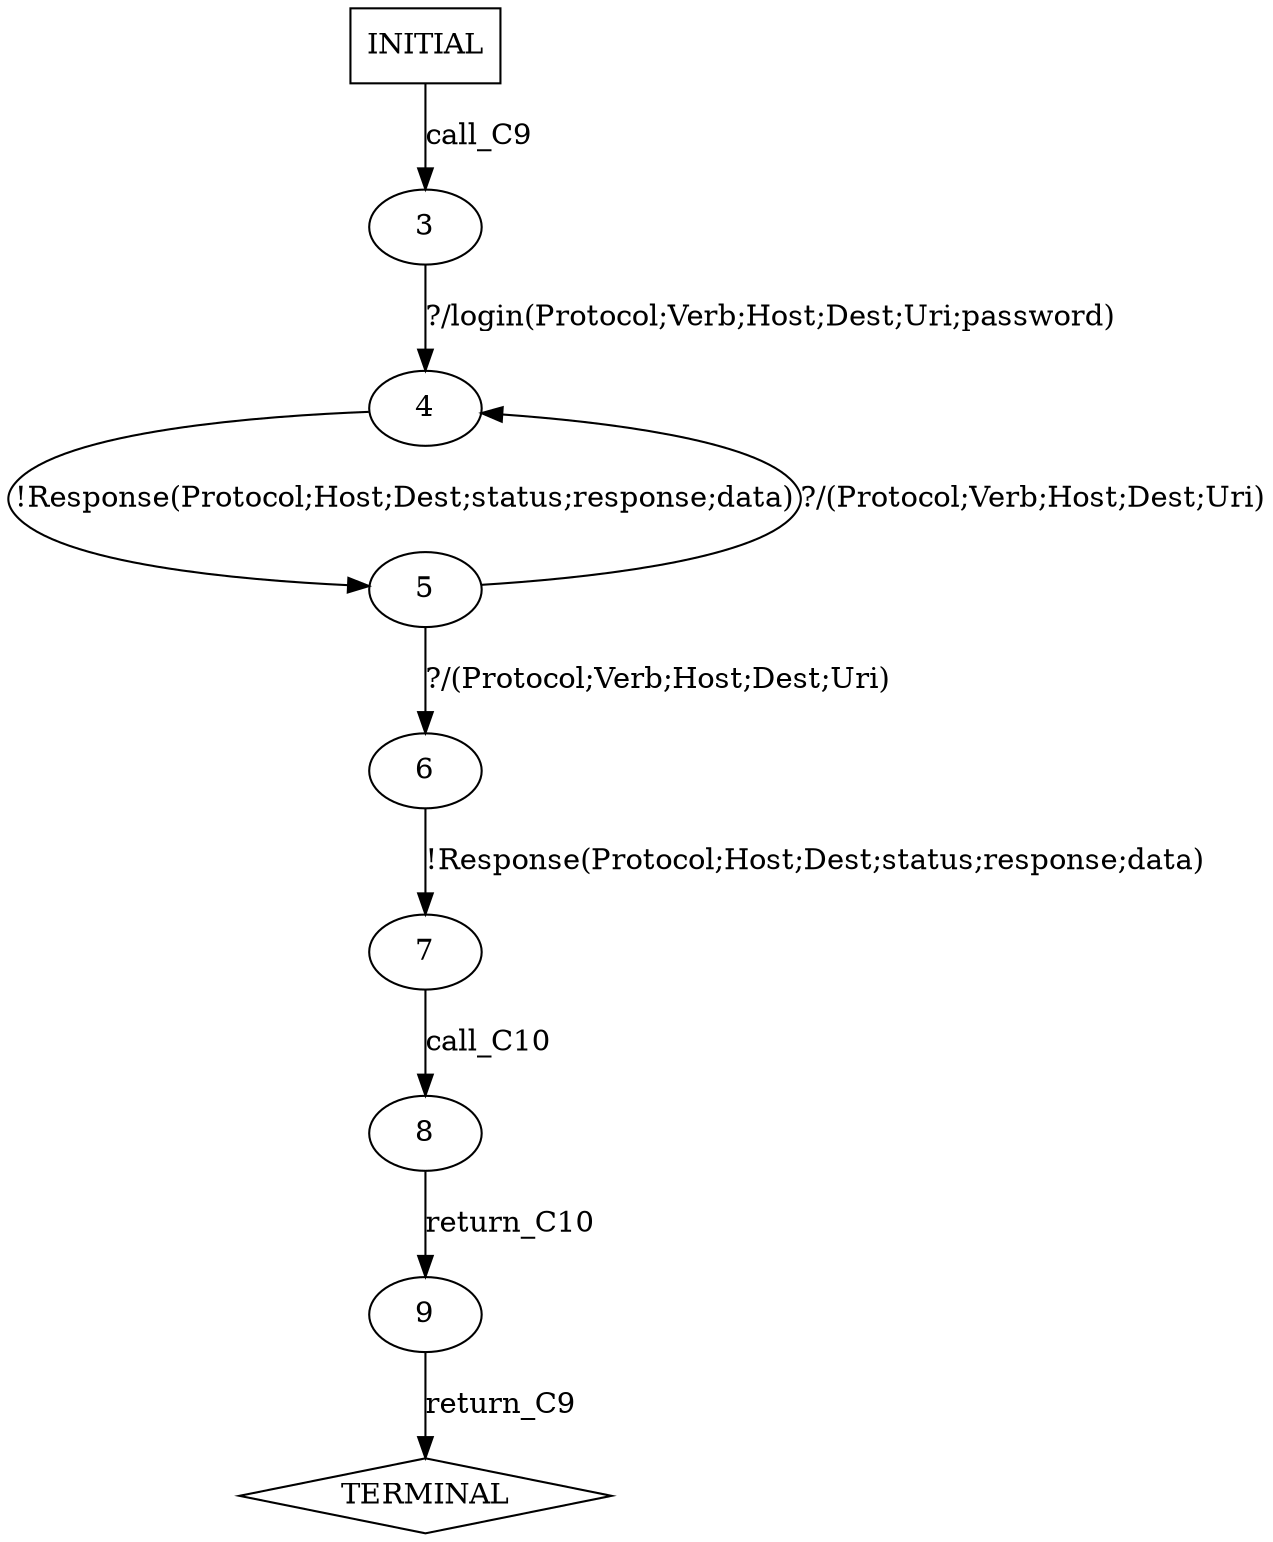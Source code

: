 digraph G {
  0 [label="INITIAL",shape=box];
  1 [label="TERMINAL",shape=diamond];
  3 [label="3"];
  4 [label="4"];
  5 [label="5"];
  6 [label="6"];
  7 [label="7"];
  8 [label="8"];
  9 [label="9"];
0->3  [label="call_C9"];
3->4 [label="?/login(Protocol;Verb;Host;Dest;Uri;password)"];
4->5 [label="!Response(Protocol;Host;Dest;status;response;data)"];
5->4 [label="?/(Protocol;Verb;Host;Dest;Uri)"];
5->6 [label="?/(Protocol;Verb;Host;Dest;Uri)"];
6->7 [label="!Response(Protocol;Host;Dest;status;response;data)"];
7->8  [label="call_C10"];
8->9  [label="return_C10"];
9->1  [label="return_C9"];
}
